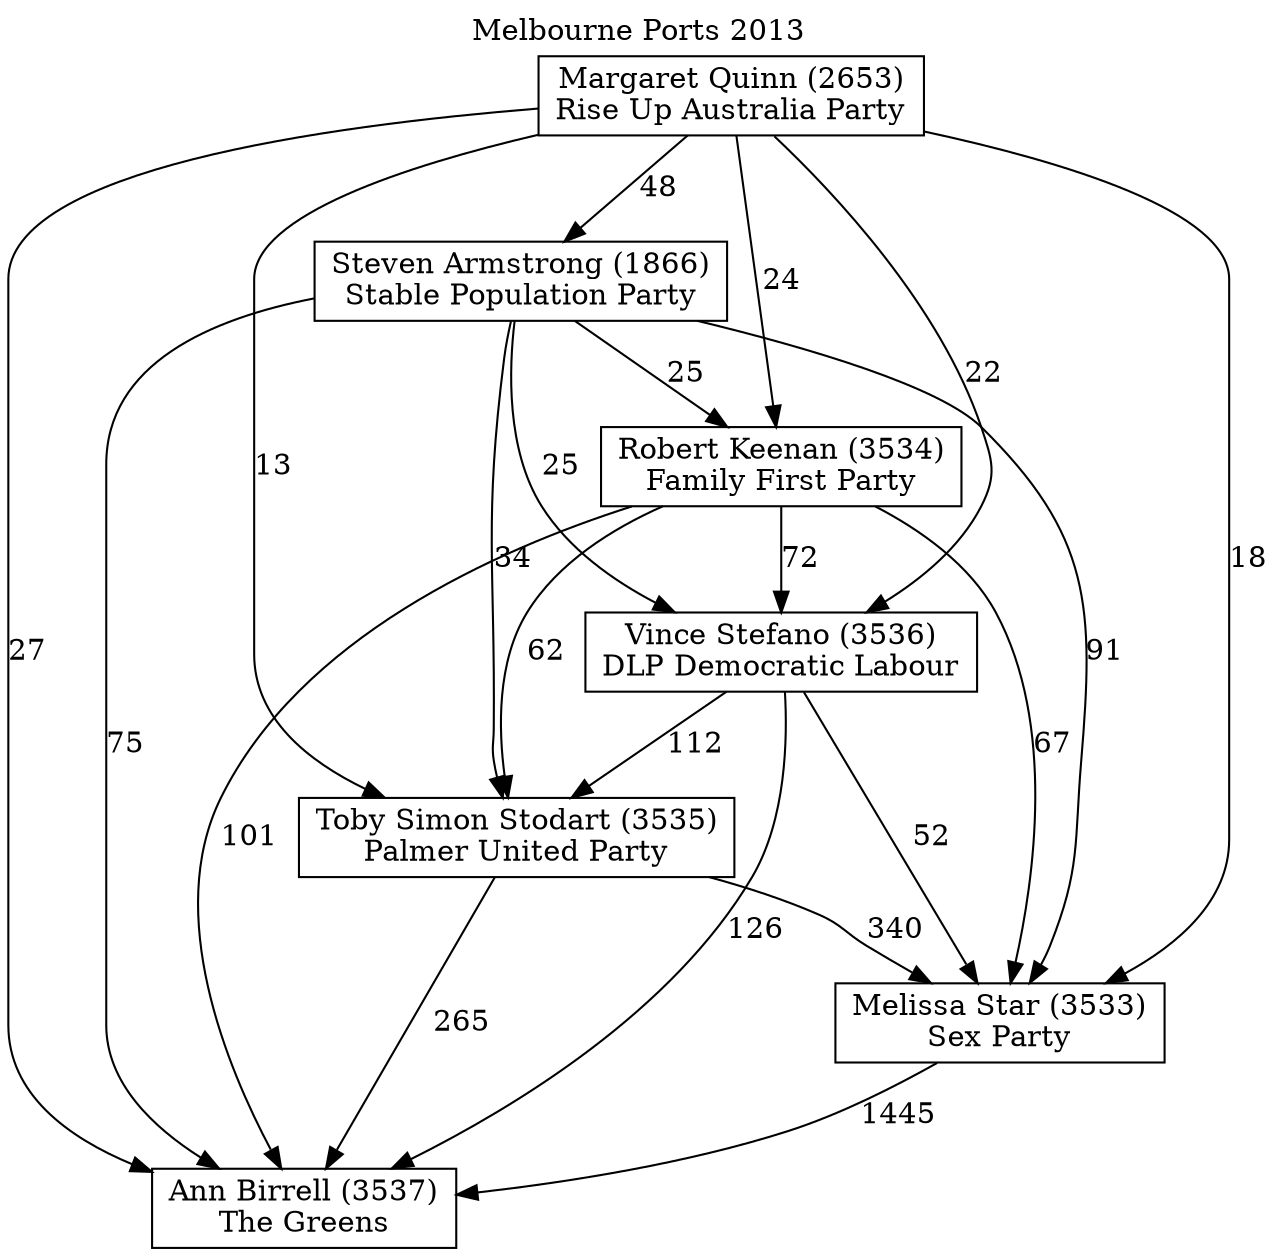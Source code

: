 // House preference flow
digraph "Ann Birrell (3537)_Melbourne Ports_2013" {
	graph [label="Melbourne Ports 2013" labelloc=t mclimit=10]
	node [shape=box]
	"Ann Birrell (3537)" [label="Ann Birrell (3537)
The Greens"]
	"Margaret Quinn (2653)" [label="Margaret Quinn (2653)
Rise Up Australia Party"]
	"Melissa Star (3533)" [label="Melissa Star (3533)
Sex Party"]
	"Robert Keenan (3534)" [label="Robert Keenan (3534)
Family First Party"]
	"Steven Armstrong (1866)" [label="Steven Armstrong (1866)
Stable Population Party"]
	"Toby Simon Stodart (3535)" [label="Toby Simon Stodart (3535)
Palmer United Party"]
	"Vince Stefano (3536)" [label="Vince Stefano (3536)
DLP Democratic Labour"]
	"Margaret Quinn (2653)" -> "Ann Birrell (3537)" [label=27]
	"Margaret Quinn (2653)" -> "Melissa Star (3533)" [label=18]
	"Margaret Quinn (2653)" -> "Robert Keenan (3534)" [label=24]
	"Margaret Quinn (2653)" -> "Steven Armstrong (1866)" [label=48]
	"Margaret Quinn (2653)" -> "Toby Simon Stodart (3535)" [label=13]
	"Margaret Quinn (2653)" -> "Vince Stefano (3536)" [label=22]
	"Melissa Star (3533)" -> "Ann Birrell (3537)" [label=1445]
	"Robert Keenan (3534)" -> "Ann Birrell (3537)" [label=101]
	"Robert Keenan (3534)" -> "Melissa Star (3533)" [label=67]
	"Robert Keenan (3534)" -> "Toby Simon Stodart (3535)" [label=62]
	"Robert Keenan (3534)" -> "Vince Stefano (3536)" [label=72]
	"Steven Armstrong (1866)" -> "Ann Birrell (3537)" [label=75]
	"Steven Armstrong (1866)" -> "Melissa Star (3533)" [label=91]
	"Steven Armstrong (1866)" -> "Robert Keenan (3534)" [label=25]
	"Steven Armstrong (1866)" -> "Toby Simon Stodart (3535)" [label=34]
	"Steven Armstrong (1866)" -> "Vince Stefano (3536)" [label=25]
	"Toby Simon Stodart (3535)" -> "Ann Birrell (3537)" [label=265]
	"Toby Simon Stodart (3535)" -> "Melissa Star (3533)" [label=340]
	"Vince Stefano (3536)" -> "Ann Birrell (3537)" [label=126]
	"Vince Stefano (3536)" -> "Melissa Star (3533)" [label=52]
	"Vince Stefano (3536)" -> "Toby Simon Stodart (3535)" [label=112]
}

